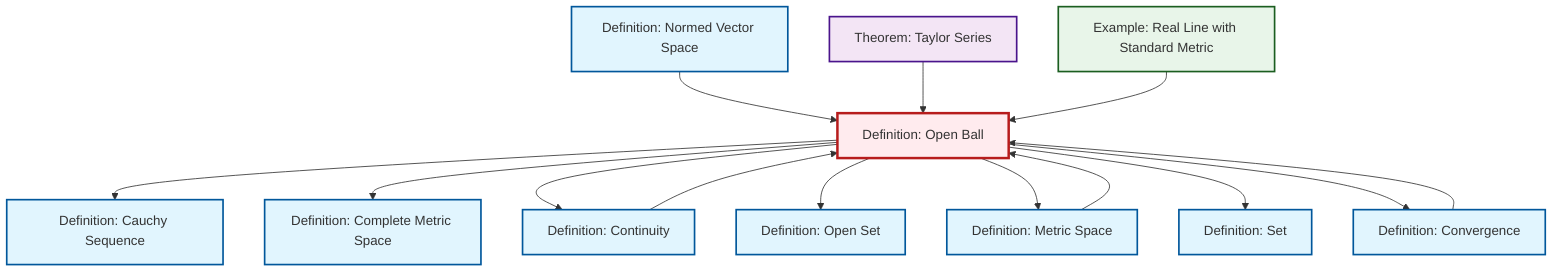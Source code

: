 graph TD
    classDef definition fill:#e1f5fe,stroke:#01579b,stroke-width:2px
    classDef theorem fill:#f3e5f5,stroke:#4a148c,stroke-width:2px
    classDef axiom fill:#fff3e0,stroke:#e65100,stroke-width:2px
    classDef example fill:#e8f5e9,stroke:#1b5e20,stroke-width:2px
    classDef current fill:#ffebee,stroke:#b71c1c,stroke-width:3px
    def-cauchy-sequence["Definition: Cauchy Sequence"]:::definition
    def-set["Definition: Set"]:::definition
    ex-real-line-metric["Example: Real Line with Standard Metric"]:::example
    def-metric-space["Definition: Metric Space"]:::definition
    def-convergence["Definition: Convergence"]:::definition
    def-open-ball["Definition: Open Ball"]:::definition
    def-complete-metric-space["Definition: Complete Metric Space"]:::definition
    thm-taylor-series["Theorem: Taylor Series"]:::theorem
    def-normed-vector-space["Definition: Normed Vector Space"]:::definition
    def-continuity["Definition: Continuity"]:::definition
    def-open-set["Definition: Open Set"]:::definition
    def-metric-space --> def-open-ball
    def-open-ball --> def-cauchy-sequence
    def-normed-vector-space --> def-open-ball
    def-continuity --> def-open-ball
    def-open-ball --> def-complete-metric-space
    def-open-ball --> def-continuity
    thm-taylor-series --> def-open-ball
    def-open-ball --> def-open-set
    def-open-ball --> def-metric-space
    ex-real-line-metric --> def-open-ball
    def-convergence --> def-open-ball
    def-open-ball --> def-set
    def-open-ball --> def-convergence
    class def-open-ball current